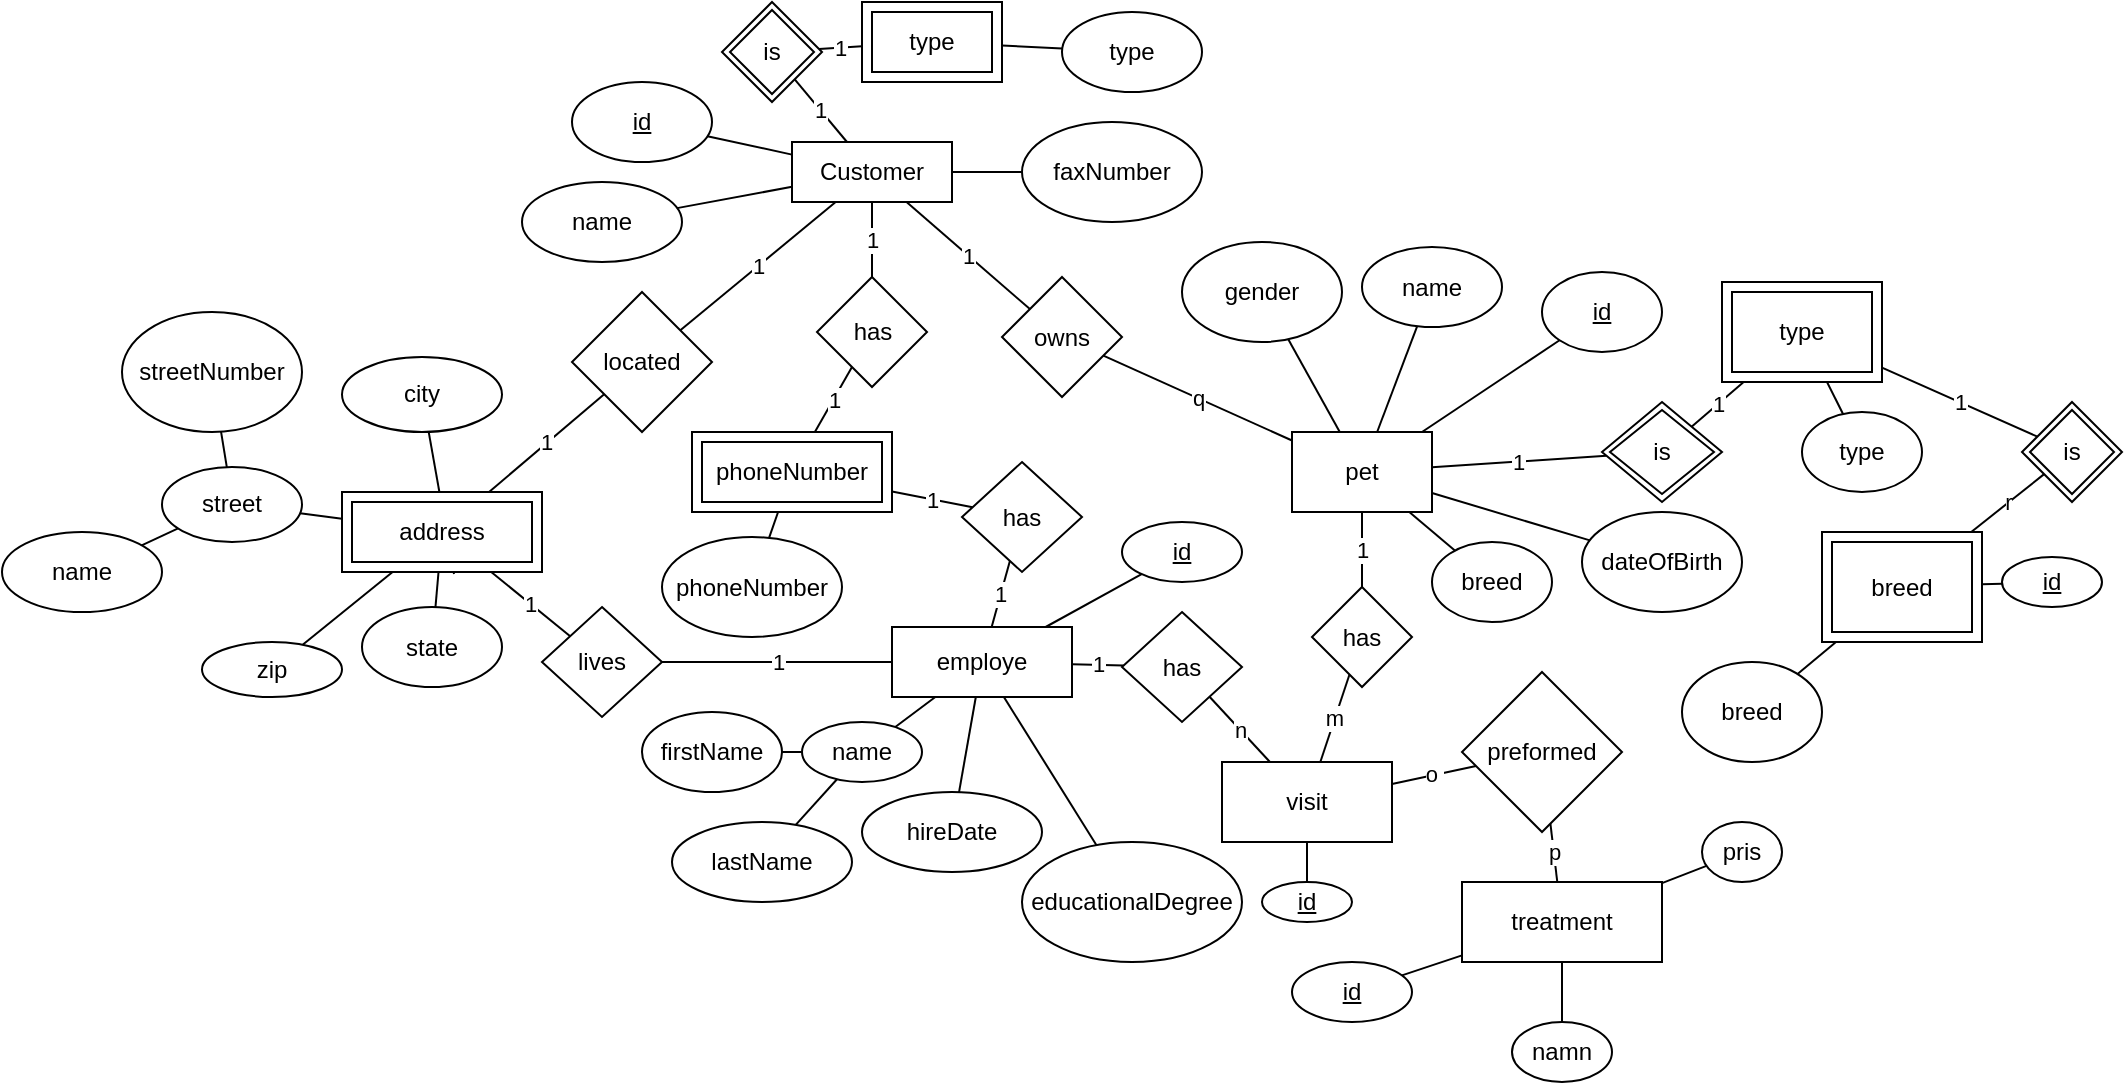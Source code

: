<mxfile version="14.3.1" type="github">
  <diagram id="6yBv9EPGHSS3pZFMt0RR" name="Page-1">
    <mxGraphModel dx="1385" dy="672" grid="1" gridSize="10" guides="1" tooltips="1" connect="1" arrows="1" fold="1" page="1" pageScale="1" pageWidth="2000" pageHeight="2000" math="0" shadow="0">
      <root>
        <mxCell id="0" />
        <mxCell id="1" parent="0" />
        <mxCell id="rghyE2yy_vqSzcF_WPR2-24" value="" style="edgeStyle=none;orthogonalLoop=1;jettySize=auto;html=1;endArrow=none;" edge="1" parent="1" source="rghyE2yy_vqSzcF_WPR2-1" target="rghyE2yy_vqSzcF_WPR2-23">
          <mxGeometry relative="1" as="geometry" />
        </mxCell>
        <mxCell id="rghyE2yy_vqSzcF_WPR2-29" value="" style="edgeStyle=none;orthogonalLoop=1;jettySize=auto;html=1;endArrow=none;" edge="1" parent="1" source="rghyE2yy_vqSzcF_WPR2-1" target="rghyE2yy_vqSzcF_WPR2-28">
          <mxGeometry relative="1" as="geometry" />
        </mxCell>
        <mxCell id="rghyE2yy_vqSzcF_WPR2-50" value="1" style="edgeStyle=none;orthogonalLoop=1;jettySize=auto;html=1;endArrow=none;" edge="1" parent="1" source="rghyE2yy_vqSzcF_WPR2-1" target="rghyE2yy_vqSzcF_WPR2-49">
          <mxGeometry relative="1" as="geometry" />
        </mxCell>
        <mxCell id="rghyE2yy_vqSzcF_WPR2-84" value="1" style="edgeStyle=none;orthogonalLoop=1;jettySize=auto;html=1;endArrow=none;" edge="1" parent="1" source="rghyE2yy_vqSzcF_WPR2-1" target="rghyE2yy_vqSzcF_WPR2-83">
          <mxGeometry relative="1" as="geometry" />
        </mxCell>
        <mxCell id="rghyE2yy_vqSzcF_WPR2-189" value="1" style="edgeStyle=none;orthogonalLoop=1;jettySize=auto;html=1;endArrow=none;" edge="1" parent="1" source="rghyE2yy_vqSzcF_WPR2-1" target="rghyE2yy_vqSzcF_WPR2-188">
          <mxGeometry relative="1" as="geometry" />
        </mxCell>
        <mxCell id="rghyE2yy_vqSzcF_WPR2-1" value="Customer" style="rounded=0;whiteSpace=wrap;html=1;" vertex="1" parent="1">
          <mxGeometry x="425" y="90" width="80" height="30" as="geometry" />
        </mxCell>
        <mxCell id="rghyE2yy_vqSzcF_WPR2-9" value="" style="edgeStyle=none;orthogonalLoop=1;jettySize=auto;html=1;endArrow=none;" edge="1" parent="1" source="rghyE2yy_vqSzcF_WPR2-2" target="rghyE2yy_vqSzcF_WPR2-8">
          <mxGeometry relative="1" as="geometry" />
        </mxCell>
        <mxCell id="rghyE2yy_vqSzcF_WPR2-11" value="" style="edgeStyle=none;orthogonalLoop=1;jettySize=auto;html=1;endArrow=none;" edge="1" parent="1" source="rghyE2yy_vqSzcF_WPR2-2" target="rghyE2yy_vqSzcF_WPR2-10">
          <mxGeometry relative="1" as="geometry" />
        </mxCell>
        <mxCell id="rghyE2yy_vqSzcF_WPR2-13" value="" style="edgeStyle=none;orthogonalLoop=1;jettySize=auto;html=1;endArrow=none;" edge="1" parent="1" source="rghyE2yy_vqSzcF_WPR2-2" target="rghyE2yy_vqSzcF_WPR2-12">
          <mxGeometry relative="1" as="geometry" />
        </mxCell>
        <mxCell id="rghyE2yy_vqSzcF_WPR2-41" value="1" style="edgeStyle=none;orthogonalLoop=1;jettySize=auto;html=1;endArrow=none;" edge="1" parent="1" source="rghyE2yy_vqSzcF_WPR2-2" target="rghyE2yy_vqSzcF_WPR2-39">
          <mxGeometry relative="1" as="geometry" />
        </mxCell>
        <mxCell id="rghyE2yy_vqSzcF_WPR2-80" value="" style="edgeStyle=none;orthogonalLoop=1;jettySize=auto;html=1;endArrow=none;" edge="1" parent="1" source="rghyE2yy_vqSzcF_WPR2-2" target="rghyE2yy_vqSzcF_WPR2-79">
          <mxGeometry relative="1" as="geometry" />
        </mxCell>
        <mxCell id="rghyE2yy_vqSzcF_WPR2-82" value="" style="edgeStyle=none;orthogonalLoop=1;jettySize=auto;html=1;endArrow=none;" edge="1" parent="1" source="rghyE2yy_vqSzcF_WPR2-2" target="rghyE2yy_vqSzcF_WPR2-81">
          <mxGeometry relative="1" as="geometry" />
        </mxCell>
        <mxCell id="rghyE2yy_vqSzcF_WPR2-109" value="1" style="edgeStyle=none;orthogonalLoop=1;jettySize=auto;html=1;endArrow=none;" edge="1" parent="1" source="rghyE2yy_vqSzcF_WPR2-2" target="rghyE2yy_vqSzcF_WPR2-159">
          <mxGeometry relative="1" as="geometry">
            <mxPoint x="703.158" y="358.158" as="targetPoint" />
          </mxGeometry>
        </mxCell>
        <mxCell id="rghyE2yy_vqSzcF_WPR2-2" value="pet" style="rounded=0;whiteSpace=wrap;html=1;" vertex="1" parent="1">
          <mxGeometry x="675" y="235" width="70" height="40" as="geometry" />
        </mxCell>
        <mxCell id="rghyE2yy_vqSzcF_WPR2-8" value="&lt;u&gt;id&lt;/u&gt;" style="ellipse;whiteSpace=wrap;html=1;rounded=0;" vertex="1" parent="1">
          <mxGeometry x="800" y="155" width="60" height="40" as="geometry" />
        </mxCell>
        <mxCell id="rghyE2yy_vqSzcF_WPR2-10" value="name" style="ellipse;whiteSpace=wrap;html=1;rounded=0;" vertex="1" parent="1">
          <mxGeometry x="710" y="142.5" width="70" height="40" as="geometry" />
        </mxCell>
        <mxCell id="rghyE2yy_vqSzcF_WPR2-12" value="breed" style="ellipse;whiteSpace=wrap;html=1;rounded=0;" vertex="1" parent="1">
          <mxGeometry x="745" y="290" width="60" height="40" as="geometry" />
        </mxCell>
        <mxCell id="rghyE2yy_vqSzcF_WPR2-23" value="name" style="ellipse;whiteSpace=wrap;html=1;rounded=0;" vertex="1" parent="1">
          <mxGeometry x="290" y="110" width="80" height="40" as="geometry" />
        </mxCell>
        <mxCell id="rghyE2yy_vqSzcF_WPR2-28" value="&lt;u&gt;id&lt;/u&gt;" style="ellipse;whiteSpace=wrap;html=1;rounded=0;" vertex="1" parent="1">
          <mxGeometry x="315" y="60" width="70" height="40" as="geometry" />
        </mxCell>
        <mxCell id="rghyE2yy_vqSzcF_WPR2-43" value="1" style="edgeStyle=none;orthogonalLoop=1;jettySize=auto;html=1;endArrow=none;" edge="1" parent="1" source="rghyE2yy_vqSzcF_WPR2-37" target="rghyE2yy_vqSzcF_WPR2-40">
          <mxGeometry relative="1" as="geometry" />
        </mxCell>
        <mxCell id="rghyE2yy_vqSzcF_WPR2-46" value="" style="edgeStyle=none;orthogonalLoop=1;jettySize=auto;html=1;endArrow=none;" edge="1" parent="1" source="rghyE2yy_vqSzcF_WPR2-37" target="rghyE2yy_vqSzcF_WPR2-45">
          <mxGeometry relative="1" as="geometry" />
        </mxCell>
        <mxCell id="rghyE2yy_vqSzcF_WPR2-37" value="type" style="shape=ext;margin=3;double=1;whiteSpace=wrap;html=1;align=center;" vertex="1" parent="1">
          <mxGeometry x="890" y="160" width="80" height="50" as="geometry" />
        </mxCell>
        <mxCell id="rghyE2yy_vqSzcF_WPR2-48" value="" style="edgeStyle=none;orthogonalLoop=1;jettySize=auto;html=1;endArrow=none;" edge="1" parent="1" source="rghyE2yy_vqSzcF_WPR2-38" target="rghyE2yy_vqSzcF_WPR2-47">
          <mxGeometry relative="1" as="geometry" />
        </mxCell>
        <mxCell id="rghyE2yy_vqSzcF_WPR2-197" value="" style="edgeStyle=none;orthogonalLoop=1;jettySize=auto;html=1;endArrow=none;" edge="1" parent="1" source="rghyE2yy_vqSzcF_WPR2-38" target="rghyE2yy_vqSzcF_WPR2-196">
          <mxGeometry relative="1" as="geometry" />
        </mxCell>
        <mxCell id="rghyE2yy_vqSzcF_WPR2-198" value="r" style="edgeStyle=none;orthogonalLoop=1;jettySize=auto;html=1;endArrow=none;" edge="1" parent="1" source="rghyE2yy_vqSzcF_WPR2-38" target="rghyE2yy_vqSzcF_WPR2-40">
          <mxGeometry relative="1" as="geometry" />
        </mxCell>
        <mxCell id="rghyE2yy_vqSzcF_WPR2-38" value="breed" style="shape=ext;margin=3;double=1;whiteSpace=wrap;html=1;align=center;" vertex="1" parent="1">
          <mxGeometry x="940" y="285" width="80" height="55" as="geometry" />
        </mxCell>
        <mxCell id="rghyE2yy_vqSzcF_WPR2-42" value="1" style="edgeStyle=none;orthogonalLoop=1;jettySize=auto;html=1;endArrow=none;" edge="1" parent="1" source="rghyE2yy_vqSzcF_WPR2-39" target="rghyE2yy_vqSzcF_WPR2-37">
          <mxGeometry relative="1" as="geometry" />
        </mxCell>
        <mxCell id="rghyE2yy_vqSzcF_WPR2-39" value="is" style="shape=rhombus;double=1;perimeter=rhombusPerimeter;whiteSpace=wrap;html=1;align=center;" vertex="1" parent="1">
          <mxGeometry x="830" y="220" width="60" height="50" as="geometry" />
        </mxCell>
        <mxCell id="rghyE2yy_vqSzcF_WPR2-40" value="is" style="shape=rhombus;double=1;perimeter=rhombusPerimeter;whiteSpace=wrap;html=1;align=center;" vertex="1" parent="1">
          <mxGeometry x="1040" y="220" width="50" height="50" as="geometry" />
        </mxCell>
        <mxCell id="rghyE2yy_vqSzcF_WPR2-45" value="type" style="ellipse;whiteSpace=wrap;html=1;" vertex="1" parent="1">
          <mxGeometry x="930" y="225" width="60" height="40" as="geometry" />
        </mxCell>
        <mxCell id="rghyE2yy_vqSzcF_WPR2-47" value="breed" style="ellipse;whiteSpace=wrap;html=1;" vertex="1" parent="1">
          <mxGeometry x="870" y="350" width="70" height="50" as="geometry" />
        </mxCell>
        <mxCell id="rghyE2yy_vqSzcF_WPR2-49" value="is" style="shape=rhombus;double=1;perimeter=rhombusPerimeter;whiteSpace=wrap;html=1;align=center;" vertex="1" parent="1">
          <mxGeometry x="390" y="20" width="50" height="50" as="geometry" />
        </mxCell>
        <mxCell id="rghyE2yy_vqSzcF_WPR2-52" value="1" style="edgeStyle=none;orthogonalLoop=1;jettySize=auto;html=1;endArrow=none;" edge="1" parent="1" source="rghyE2yy_vqSzcF_WPR2-51" target="rghyE2yy_vqSzcF_WPR2-49">
          <mxGeometry relative="1" as="geometry" />
        </mxCell>
        <mxCell id="rghyE2yy_vqSzcF_WPR2-54" value="" style="edgeStyle=none;orthogonalLoop=1;jettySize=auto;html=1;endArrow=none;" edge="1" parent="1" source="rghyE2yy_vqSzcF_WPR2-51" target="rghyE2yy_vqSzcF_WPR2-53">
          <mxGeometry relative="1" as="geometry" />
        </mxCell>
        <mxCell id="rghyE2yy_vqSzcF_WPR2-51" value="type" style="shape=ext;margin=3;double=1;whiteSpace=wrap;html=1;align=center;" vertex="1" parent="1">
          <mxGeometry x="460" y="20" width="70" height="40" as="geometry" />
        </mxCell>
        <mxCell id="rghyE2yy_vqSzcF_WPR2-53" value="type" style="ellipse;whiteSpace=wrap;html=1;" vertex="1" parent="1">
          <mxGeometry x="560" y="25" width="70" height="40" as="geometry" />
        </mxCell>
        <mxCell id="rghyE2yy_vqSzcF_WPR2-57" value="1" style="edgeStyle=none;orthogonalLoop=1;jettySize=auto;html=1;endArrow=none;" edge="1" parent="1" source="rghyE2yy_vqSzcF_WPR2-193" target="rghyE2yy_vqSzcF_WPR2-56">
          <mxGeometry relative="1" as="geometry">
            <mxPoint x="260.811" y="265" as="sourcePoint" />
          </mxGeometry>
        </mxCell>
        <mxCell id="rghyE2yy_vqSzcF_WPR2-60" value="1" style="edgeStyle=none;orthogonalLoop=1;jettySize=auto;html=1;endArrow=none;" edge="1" parent="1" source="rghyE2yy_vqSzcF_WPR2-193" target="rghyE2yy_vqSzcF_WPR2-59">
          <mxGeometry relative="1" as="geometry">
            <mxPoint x="263.333" y="300" as="sourcePoint" />
          </mxGeometry>
        </mxCell>
        <mxCell id="rghyE2yy_vqSzcF_WPR2-64" value="" style="edgeStyle=none;orthogonalLoop=1;jettySize=auto;html=1;endArrow=none;" edge="1" parent="1" source="rghyE2yy_vqSzcF_WPR2-193" target="rghyE2yy_vqSzcF_WPR2-63">
          <mxGeometry relative="1" as="geometry">
            <mxPoint x="200" y="277.674" as="sourcePoint" />
          </mxGeometry>
        </mxCell>
        <mxCell id="rghyE2yy_vqSzcF_WPR2-70" value="" style="edgeStyle=none;orthogonalLoop=1;jettySize=auto;html=1;endArrow=none;exitX=0.56;exitY=1.025;exitDx=0;exitDy=0;exitPerimeter=0;" edge="1" parent="1" source="rghyE2yy_vqSzcF_WPR2-193" target="rghyE2yy_vqSzcF_WPR2-69">
          <mxGeometry relative="1" as="geometry">
            <mxPoint x="240" y="265" as="sourcePoint" />
          </mxGeometry>
        </mxCell>
        <mxCell id="rghyE2yy_vqSzcF_WPR2-72" value="" style="edgeStyle=none;orthogonalLoop=1;jettySize=auto;html=1;endArrow=none;" edge="1" parent="1" source="rghyE2yy_vqSzcF_WPR2-193" target="rghyE2yy_vqSzcF_WPR2-71">
          <mxGeometry relative="1" as="geometry">
            <mxPoint x="221.593" y="300" as="sourcePoint" />
          </mxGeometry>
        </mxCell>
        <mxCell id="rghyE2yy_vqSzcF_WPR2-74" value="" style="edgeStyle=none;orthogonalLoop=1;jettySize=auto;html=1;endArrow=none;" edge="1" parent="1" source="rghyE2yy_vqSzcF_WPR2-193" target="rghyE2yy_vqSzcF_WPR2-73">
          <mxGeometry relative="1" as="geometry">
            <mxPoint x="241.521" y="300" as="sourcePoint" />
          </mxGeometry>
        </mxCell>
        <mxCell id="rghyE2yy_vqSzcF_WPR2-58" value="1" style="edgeStyle=none;orthogonalLoop=1;jettySize=auto;html=1;endArrow=none;" edge="1" parent="1" source="rghyE2yy_vqSzcF_WPR2-56" target="rghyE2yy_vqSzcF_WPR2-1">
          <mxGeometry relative="1" as="geometry" />
        </mxCell>
        <mxCell id="rghyE2yy_vqSzcF_WPR2-56" value="located" style="rhombus;whiteSpace=wrap;html=1;rounded=0;" vertex="1" parent="1">
          <mxGeometry x="315" y="165" width="70" height="70" as="geometry" />
        </mxCell>
        <mxCell id="rghyE2yy_vqSzcF_WPR2-62" value="1" style="edgeStyle=none;orthogonalLoop=1;jettySize=auto;html=1;endArrow=none;" edge="1" parent="1" source="rghyE2yy_vqSzcF_WPR2-59" target="rghyE2yy_vqSzcF_WPR2-61">
          <mxGeometry relative="1" as="geometry" />
        </mxCell>
        <mxCell id="rghyE2yy_vqSzcF_WPR2-59" value="lives" style="rhombus;whiteSpace=wrap;html=1;rounded=0;" vertex="1" parent="1">
          <mxGeometry x="300" y="322.5" width="60" height="55" as="geometry" />
        </mxCell>
        <mxCell id="rghyE2yy_vqSzcF_WPR2-78" value="" style="edgeStyle=none;orthogonalLoop=1;jettySize=auto;html=1;endArrow=none;" edge="1" parent="1" source="rghyE2yy_vqSzcF_WPR2-1" target="rghyE2yy_vqSzcF_WPR2-77">
          <mxGeometry relative="1" as="geometry" />
        </mxCell>
        <mxCell id="rghyE2yy_vqSzcF_WPR2-94" value="" style="edgeStyle=none;orthogonalLoop=1;jettySize=auto;html=1;endArrow=none;" edge="1" parent="1" source="rghyE2yy_vqSzcF_WPR2-61" target="rghyE2yy_vqSzcF_WPR2-93">
          <mxGeometry relative="1" as="geometry" />
        </mxCell>
        <mxCell id="rghyE2yy_vqSzcF_WPR2-96" value="" style="edgeStyle=none;orthogonalLoop=1;jettySize=auto;html=1;endArrow=none;" edge="1" parent="1" source="rghyE2yy_vqSzcF_WPR2-61" target="rghyE2yy_vqSzcF_WPR2-95">
          <mxGeometry relative="1" as="geometry" />
        </mxCell>
        <mxCell id="rghyE2yy_vqSzcF_WPR2-103" value="" style="edgeStyle=none;orthogonalLoop=1;jettySize=auto;html=1;endArrow=none;" edge="1" parent="1" source="rghyE2yy_vqSzcF_WPR2-61" target="rghyE2yy_vqSzcF_WPR2-102">
          <mxGeometry relative="1" as="geometry" />
        </mxCell>
        <mxCell id="rghyE2yy_vqSzcF_WPR2-105" value="" style="edgeStyle=none;orthogonalLoop=1;jettySize=auto;html=1;endArrow=none;" edge="1" parent="1" source="rghyE2yy_vqSzcF_WPR2-61" target="rghyE2yy_vqSzcF_WPR2-104">
          <mxGeometry relative="1" as="geometry" />
        </mxCell>
        <mxCell id="rghyE2yy_vqSzcF_WPR2-110" value="1" style="edgeStyle=none;orthogonalLoop=1;jettySize=auto;html=1;endArrow=none;" edge="1" parent="1" source="rghyE2yy_vqSzcF_WPR2-61" target="rghyE2yy_vqSzcF_WPR2-158">
          <mxGeometry relative="1" as="geometry">
            <mxPoint x="642.353" y="372.647" as="targetPoint" />
          </mxGeometry>
        </mxCell>
        <mxCell id="rghyE2yy_vqSzcF_WPR2-61" value="employe" style="whiteSpace=wrap;html=1;rounded=0;" vertex="1" parent="1">
          <mxGeometry x="475" y="332.5" width="90" height="35" as="geometry" />
        </mxCell>
        <mxCell id="rghyE2yy_vqSzcF_WPR2-66" value="" style="edgeStyle=none;orthogonalLoop=1;jettySize=auto;html=1;endArrow=none;" edge="1" parent="1" source="rghyE2yy_vqSzcF_WPR2-63" target="rghyE2yy_vqSzcF_WPR2-65">
          <mxGeometry relative="1" as="geometry" />
        </mxCell>
        <mxCell id="rghyE2yy_vqSzcF_WPR2-68" value="" style="edgeStyle=none;orthogonalLoop=1;jettySize=auto;html=1;endArrow=none;" edge="1" parent="1" source="rghyE2yy_vqSzcF_WPR2-63" target="rghyE2yy_vqSzcF_WPR2-67">
          <mxGeometry relative="1" as="geometry" />
        </mxCell>
        <mxCell id="rghyE2yy_vqSzcF_WPR2-63" value="street" style="ellipse;whiteSpace=wrap;html=1;rounded=0;" vertex="1" parent="1">
          <mxGeometry x="110" y="252.5" width="70" height="37.5" as="geometry" />
        </mxCell>
        <mxCell id="rghyE2yy_vqSzcF_WPR2-65" value="name" style="ellipse;whiteSpace=wrap;html=1;rounded=0;" vertex="1" parent="1">
          <mxGeometry x="30" y="285" width="80" height="40" as="geometry" />
        </mxCell>
        <mxCell id="rghyE2yy_vqSzcF_WPR2-67" value="streetNumber" style="ellipse;whiteSpace=wrap;html=1;rounded=0;" vertex="1" parent="1">
          <mxGeometry x="90" y="175" width="90" height="60" as="geometry" />
        </mxCell>
        <mxCell id="rghyE2yy_vqSzcF_WPR2-69" value="city" style="ellipse;whiteSpace=wrap;html=1;rounded=0;" vertex="1" parent="1">
          <mxGeometry x="200" y="197.5" width="80" height="37.5" as="geometry" />
        </mxCell>
        <mxCell id="rghyE2yy_vqSzcF_WPR2-71" value="zip" style="ellipse;whiteSpace=wrap;html=1;rounded=0;" vertex="1" parent="1">
          <mxGeometry x="130" y="340" width="70" height="27.5" as="geometry" />
        </mxCell>
        <mxCell id="rghyE2yy_vqSzcF_WPR2-73" value="state" style="ellipse;whiteSpace=wrap;html=1;rounded=0;" vertex="1" parent="1">
          <mxGeometry x="210" y="322.5" width="70" height="40" as="geometry" />
        </mxCell>
        <mxCell id="rghyE2yy_vqSzcF_WPR2-77" value="faxNumber" style="ellipse;whiteSpace=wrap;html=1;rounded=0;" vertex="1" parent="1">
          <mxGeometry x="540" y="80" width="90" height="50" as="geometry" />
        </mxCell>
        <mxCell id="rghyE2yy_vqSzcF_WPR2-79" value="gender" style="ellipse;whiteSpace=wrap;html=1;rounded=0;" vertex="1" parent="1">
          <mxGeometry x="620" y="140" width="80" height="50" as="geometry" />
        </mxCell>
        <mxCell id="rghyE2yy_vqSzcF_WPR2-81" value="dateOfBirth" style="ellipse;whiteSpace=wrap;html=1;rounded=0;" vertex="1" parent="1">
          <mxGeometry x="820" y="275" width="80" height="50" as="geometry" />
        </mxCell>
        <mxCell id="rghyE2yy_vqSzcF_WPR2-85" value="q" style="edgeStyle=none;orthogonalLoop=1;jettySize=auto;html=1;endArrow=none;" edge="1" parent="1" source="rghyE2yy_vqSzcF_WPR2-83" target="rghyE2yy_vqSzcF_WPR2-2">
          <mxGeometry relative="1" as="geometry" />
        </mxCell>
        <mxCell id="rghyE2yy_vqSzcF_WPR2-83" value="owns" style="rhombus;whiteSpace=wrap;html=1;rounded=0;" vertex="1" parent="1">
          <mxGeometry x="530" y="157.5" width="60" height="60" as="geometry" />
        </mxCell>
        <mxCell id="rghyE2yy_vqSzcF_WPR2-93" value="&lt;u&gt;id&lt;/u&gt;" style="ellipse;whiteSpace=wrap;html=1;rounded=0;" vertex="1" parent="1">
          <mxGeometry x="590" y="280" width="60" height="30" as="geometry" />
        </mxCell>
        <mxCell id="rghyE2yy_vqSzcF_WPR2-98" value="" style="edgeStyle=none;orthogonalLoop=1;jettySize=auto;html=1;endArrow=none;" edge="1" parent="1" source="rghyE2yy_vqSzcF_WPR2-95" target="rghyE2yy_vqSzcF_WPR2-97">
          <mxGeometry relative="1" as="geometry" />
        </mxCell>
        <mxCell id="rghyE2yy_vqSzcF_WPR2-100" value="" style="edgeStyle=none;orthogonalLoop=1;jettySize=auto;html=1;endArrow=none;" edge="1" parent="1" source="rghyE2yy_vqSzcF_WPR2-95" target="rghyE2yy_vqSzcF_WPR2-99">
          <mxGeometry relative="1" as="geometry" />
        </mxCell>
        <mxCell id="rghyE2yy_vqSzcF_WPR2-95" value="name" style="ellipse;whiteSpace=wrap;html=1;rounded=0;" vertex="1" parent="1">
          <mxGeometry x="430" y="380" width="60" height="30" as="geometry" />
        </mxCell>
        <mxCell id="rghyE2yy_vqSzcF_WPR2-97" value="firstName" style="ellipse;whiteSpace=wrap;html=1;rounded=0;" vertex="1" parent="1">
          <mxGeometry x="350" y="375" width="70" height="40" as="geometry" />
        </mxCell>
        <mxCell id="rghyE2yy_vqSzcF_WPR2-99" value="lastName" style="ellipse;whiteSpace=wrap;html=1;rounded=0;" vertex="1" parent="1">
          <mxGeometry x="365" y="430" width="90" height="40" as="geometry" />
        </mxCell>
        <mxCell id="rghyE2yy_vqSzcF_WPR2-102" value="educationalDegree" style="ellipse;whiteSpace=wrap;html=1;rounded=0;" vertex="1" parent="1">
          <mxGeometry x="540" y="440" width="110" height="60" as="geometry" />
        </mxCell>
        <mxCell id="rghyE2yy_vqSzcF_WPR2-104" value="hireDate" style="ellipse;whiteSpace=wrap;html=1;rounded=0;" vertex="1" parent="1">
          <mxGeometry x="460" y="415" width="90" height="40" as="geometry" />
        </mxCell>
        <mxCell id="rghyE2yy_vqSzcF_WPR2-117" style="edgeStyle=none;orthogonalLoop=1;jettySize=auto;html=1;exitX=0.5;exitY=1;exitDx=0;exitDy=0;endArrow=none;" edge="1" parent="1">
          <mxGeometry relative="1" as="geometry">
            <mxPoint x="790" y="465" as="sourcePoint" />
            <mxPoint x="790" y="465" as="targetPoint" />
          </mxGeometry>
        </mxCell>
        <mxCell id="rghyE2yy_vqSzcF_WPR2-161" value="n" style="edgeStyle=none;orthogonalLoop=1;jettySize=auto;html=1;endArrow=none;" edge="1" parent="1" source="rghyE2yy_vqSzcF_WPR2-170" target="rghyE2yy_vqSzcF_WPR2-158">
          <mxGeometry relative="1" as="geometry">
            <mxPoint x="685.385" y="410" as="sourcePoint" />
          </mxGeometry>
        </mxCell>
        <mxCell id="rghyE2yy_vqSzcF_WPR2-164" value="o&amp;nbsp;" style="edgeStyle=none;orthogonalLoop=1;jettySize=auto;html=1;endArrow=none;" edge="1" parent="1" source="rghyE2yy_vqSzcF_WPR2-170" target="rghyE2yy_vqSzcF_WPR2-163">
          <mxGeometry relative="1" as="geometry">
            <mxPoint x="760.0" y="437.692" as="sourcePoint" />
          </mxGeometry>
        </mxCell>
        <mxCell id="rghyE2yy_vqSzcF_WPR2-158" value="has" style="rhombus;whiteSpace=wrap;html=1;" vertex="1" parent="1">
          <mxGeometry x="590" y="325" width="60" height="55" as="geometry" />
        </mxCell>
        <mxCell id="rghyE2yy_vqSzcF_WPR2-160" value="m" style="edgeStyle=none;orthogonalLoop=1;jettySize=auto;html=1;endArrow=none;" edge="1" parent="1" source="rghyE2yy_vqSzcF_WPR2-159" target="rghyE2yy_vqSzcF_WPR2-170">
          <mxGeometry relative="1" as="geometry">
            <mxPoint x="739.091" y="410" as="targetPoint" />
          </mxGeometry>
        </mxCell>
        <mxCell id="rghyE2yy_vqSzcF_WPR2-172" value="1" style="edgeStyle=none;orthogonalLoop=1;jettySize=auto;html=1;endArrow=none;" edge="1" parent="1" source="rghyE2yy_vqSzcF_WPR2-159" target="rghyE2yy_vqSzcF_WPR2-2">
          <mxGeometry relative="1" as="geometry" />
        </mxCell>
        <mxCell id="rghyE2yy_vqSzcF_WPR2-159" value="has" style="rhombus;whiteSpace=wrap;html=1;" vertex="1" parent="1">
          <mxGeometry x="685" y="312.5" width="50" height="50" as="geometry" />
        </mxCell>
        <mxCell id="rghyE2yy_vqSzcF_WPR2-166" value="p" style="edgeStyle=none;orthogonalLoop=1;jettySize=auto;html=1;endArrow=none;" edge="1" parent="1" source="rghyE2yy_vqSzcF_WPR2-163" target="rghyE2yy_vqSzcF_WPR2-165">
          <mxGeometry relative="1" as="geometry" />
        </mxCell>
        <mxCell id="rghyE2yy_vqSzcF_WPR2-163" value="preformed" style="rhombus;whiteSpace=wrap;html=1;rounded=0;" vertex="1" parent="1">
          <mxGeometry x="760" y="355" width="80" height="80" as="geometry" />
        </mxCell>
        <mxCell id="rghyE2yy_vqSzcF_WPR2-177" value="" style="edgeStyle=none;orthogonalLoop=1;jettySize=auto;html=1;endArrow=none;" edge="1" parent="1" source="rghyE2yy_vqSzcF_WPR2-165" target="rghyE2yy_vqSzcF_WPR2-176">
          <mxGeometry relative="1" as="geometry" />
        </mxCell>
        <mxCell id="rghyE2yy_vqSzcF_WPR2-179" value="" style="edgeStyle=none;orthogonalLoop=1;jettySize=auto;html=1;endArrow=none;" edge="1" parent="1" source="rghyE2yy_vqSzcF_WPR2-165" target="rghyE2yy_vqSzcF_WPR2-178">
          <mxGeometry relative="1" as="geometry" />
        </mxCell>
        <mxCell id="rghyE2yy_vqSzcF_WPR2-180" value="" style="edgeStyle=none;orthogonalLoop=1;jettySize=auto;html=1;endArrow=none;" edge="1" parent="1" source="rghyE2yy_vqSzcF_WPR2-165" target="rghyE2yy_vqSzcF_WPR2-178">
          <mxGeometry relative="1" as="geometry" />
        </mxCell>
        <mxCell id="rghyE2yy_vqSzcF_WPR2-183" value="" style="edgeStyle=none;orthogonalLoop=1;jettySize=auto;html=1;endArrow=none;" edge="1" parent="1" source="rghyE2yy_vqSzcF_WPR2-165" target="rghyE2yy_vqSzcF_WPR2-182">
          <mxGeometry relative="1" as="geometry" />
        </mxCell>
        <mxCell id="rghyE2yy_vqSzcF_WPR2-165" value="treatment" style="whiteSpace=wrap;html=1;rounded=0;" vertex="1" parent="1">
          <mxGeometry x="760" y="460" width="100" height="40" as="geometry" />
        </mxCell>
        <mxCell id="rghyE2yy_vqSzcF_WPR2-195" value="" style="edgeStyle=none;orthogonalLoop=1;jettySize=auto;html=1;endArrow=none;" edge="1" parent="1" source="rghyE2yy_vqSzcF_WPR2-170" target="rghyE2yy_vqSzcF_WPR2-194">
          <mxGeometry relative="1" as="geometry" />
        </mxCell>
        <mxCell id="rghyE2yy_vqSzcF_WPR2-170" value="visit" style="rounded=0;whiteSpace=wrap;html=1;" vertex="1" parent="1">
          <mxGeometry x="640" y="400" width="85" height="40" as="geometry" />
        </mxCell>
        <mxCell id="rghyE2yy_vqSzcF_WPR2-175" value="" style="edgeStyle=none;orthogonalLoop=1;jettySize=auto;html=1;endArrow=none;" edge="1" parent="1" source="rghyE2yy_vqSzcF_WPR2-173" target="rghyE2yy_vqSzcF_WPR2-174">
          <mxGeometry relative="1" as="geometry" />
        </mxCell>
        <mxCell id="rghyE2yy_vqSzcF_WPR2-190" value="1" style="edgeStyle=none;orthogonalLoop=1;jettySize=auto;html=1;endArrow=none;" edge="1" parent="1" source="rghyE2yy_vqSzcF_WPR2-173" target="rghyE2yy_vqSzcF_WPR2-188">
          <mxGeometry relative="1" as="geometry" />
        </mxCell>
        <mxCell id="rghyE2yy_vqSzcF_WPR2-173" value="phoneNumber" style="shape=ext;margin=3;double=1;whiteSpace=wrap;html=1;align=center;" vertex="1" parent="1">
          <mxGeometry x="375" y="235" width="100" height="40" as="geometry" />
        </mxCell>
        <mxCell id="rghyE2yy_vqSzcF_WPR2-174" value="phoneNumber" style="ellipse;whiteSpace=wrap;html=1;" vertex="1" parent="1">
          <mxGeometry x="360" y="287.5" width="90" height="50" as="geometry" />
        </mxCell>
        <mxCell id="rghyE2yy_vqSzcF_WPR2-176" value="pris" style="ellipse;whiteSpace=wrap;html=1;rounded=0;" vertex="1" parent="1">
          <mxGeometry x="880" y="430" width="40" height="30" as="geometry" />
        </mxCell>
        <mxCell id="rghyE2yy_vqSzcF_WPR2-178" value="namn" style="ellipse;whiteSpace=wrap;html=1;rounded=0;" vertex="1" parent="1">
          <mxGeometry x="785" y="530" width="50" height="30" as="geometry" />
        </mxCell>
        <mxCell id="rghyE2yy_vqSzcF_WPR2-182" value="&lt;u&gt;id&lt;/u&gt;" style="ellipse;whiteSpace=wrap;html=1;rounded=0;" vertex="1" parent="1">
          <mxGeometry x="675" y="500" width="60" height="30" as="geometry" />
        </mxCell>
        <mxCell id="rghyE2yy_vqSzcF_WPR2-191" value="1" style="edgeStyle=none;orthogonalLoop=1;jettySize=auto;html=1;endArrow=none;" edge="1" parent="1" source="rghyE2yy_vqSzcF_WPR2-187" target="rghyE2yy_vqSzcF_WPR2-173">
          <mxGeometry relative="1" as="geometry" />
        </mxCell>
        <mxCell id="rghyE2yy_vqSzcF_WPR2-192" value="1" style="edgeStyle=none;orthogonalLoop=1;jettySize=auto;html=1;endArrow=none;" edge="1" parent="1" source="rghyE2yy_vqSzcF_WPR2-187" target="rghyE2yy_vqSzcF_WPR2-61">
          <mxGeometry relative="1" as="geometry" />
        </mxCell>
        <mxCell id="rghyE2yy_vqSzcF_WPR2-187" value="has" style="rhombus;whiteSpace=wrap;html=1;" vertex="1" parent="1">
          <mxGeometry x="510" y="250" width="60" height="55" as="geometry" />
        </mxCell>
        <mxCell id="rghyE2yy_vqSzcF_WPR2-188" value="has" style="rhombus;whiteSpace=wrap;html=1;" vertex="1" parent="1">
          <mxGeometry x="437.5" y="157.5" width="55" height="55" as="geometry" />
        </mxCell>
        <mxCell id="rghyE2yy_vqSzcF_WPR2-193" value="address" style="shape=ext;margin=3;double=1;whiteSpace=wrap;html=1;align=center;" vertex="1" parent="1">
          <mxGeometry x="200" y="265" width="100" height="40" as="geometry" />
        </mxCell>
        <mxCell id="rghyE2yy_vqSzcF_WPR2-194" value="&lt;u&gt;id&lt;/u&gt;" style="ellipse;whiteSpace=wrap;html=1;rounded=0;" vertex="1" parent="1">
          <mxGeometry x="660" y="460" width="45" height="20" as="geometry" />
        </mxCell>
        <mxCell id="rghyE2yy_vqSzcF_WPR2-196" value="&lt;u&gt;id&lt;/u&gt;" style="ellipse;whiteSpace=wrap;html=1;" vertex="1" parent="1">
          <mxGeometry x="1030" y="297.5" width="50" height="25" as="geometry" />
        </mxCell>
      </root>
    </mxGraphModel>
  </diagram>
</mxfile>

